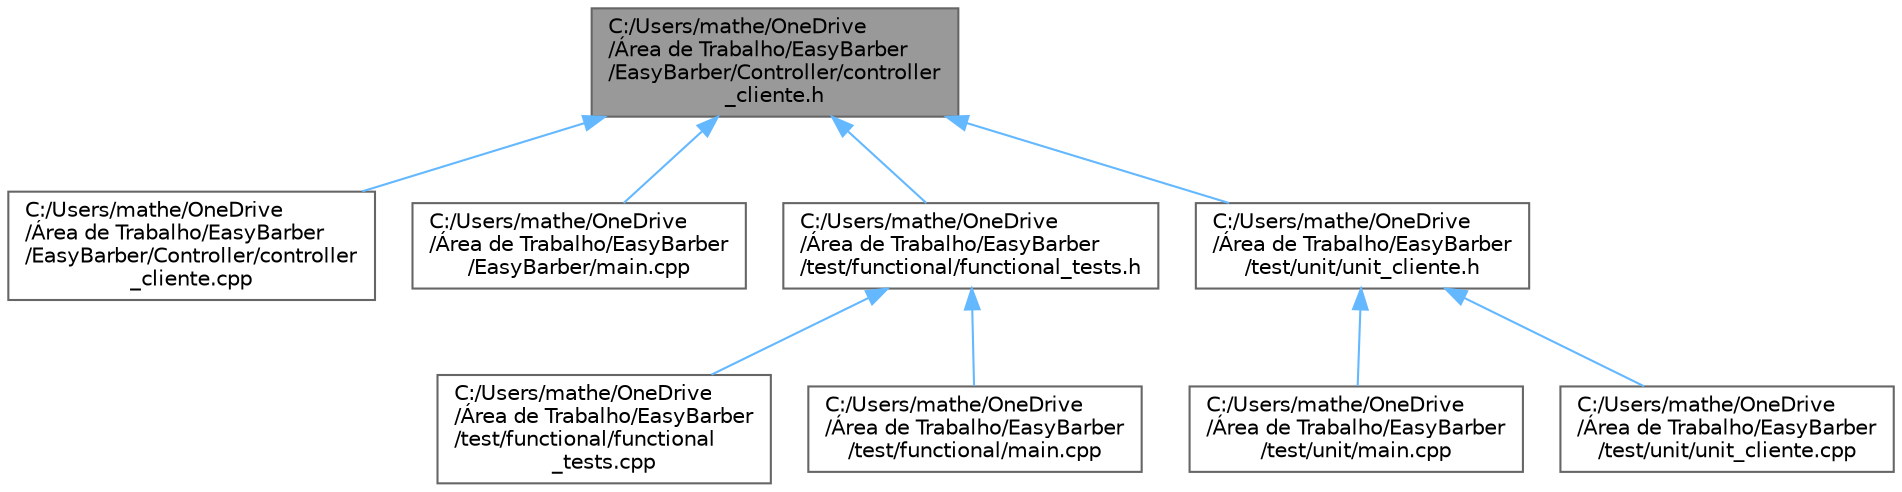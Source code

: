 digraph "C:/Users/mathe/OneDrive/Área de Trabalho/EasyBarber/EasyBarber/Controller/controller_cliente.h"
{
 // LATEX_PDF_SIZE
  bgcolor="transparent";
  edge [fontname=Helvetica,fontsize=10,labelfontname=Helvetica,labelfontsize=10];
  node [fontname=Helvetica,fontsize=10,shape=box,height=0.2,width=0.4];
  Node1 [id="Node000001",label="C:/Users/mathe/OneDrive\l/Área de Trabalho/EasyBarber\l/EasyBarber/Controller/controller\l_cliente.h",height=0.2,width=0.4,color="gray40", fillcolor="grey60", style="filled", fontcolor="black",tooltip=" "];
  Node1 -> Node2 [id="edge1_Node000001_Node000002",dir="back",color="steelblue1",style="solid",tooltip=" "];
  Node2 [id="Node000002",label="C:/Users/mathe/OneDrive\l/Área de Trabalho/EasyBarber\l/EasyBarber/Controller/controller\l_cliente.cpp",height=0.2,width=0.4,color="grey40", fillcolor="white", style="filled",URL="$controller__cliente_8cpp.html",tooltip=" "];
  Node1 -> Node3 [id="edge2_Node000001_Node000003",dir="back",color="steelblue1",style="solid",tooltip=" "];
  Node3 [id="Node000003",label="C:/Users/mathe/OneDrive\l/Área de Trabalho/EasyBarber\l/EasyBarber/main.cpp",height=0.2,width=0.4,color="grey40", fillcolor="white", style="filled",URL="$_easy_barber_2main_8cpp.html",tooltip=" "];
  Node1 -> Node4 [id="edge3_Node000001_Node000004",dir="back",color="steelblue1",style="solid",tooltip=" "];
  Node4 [id="Node000004",label="C:/Users/mathe/OneDrive\l/Área de Trabalho/EasyBarber\l/test/functional/functional_tests.h",height=0.2,width=0.4,color="grey40", fillcolor="white", style="filled",URL="$functional__tests_8h.html",tooltip=" "];
  Node4 -> Node5 [id="edge4_Node000004_Node000005",dir="back",color="steelblue1",style="solid",tooltip=" "];
  Node5 [id="Node000005",label="C:/Users/mathe/OneDrive\l/Área de Trabalho/EasyBarber\l/test/functional/functional\l_tests.cpp",height=0.2,width=0.4,color="grey40", fillcolor="white", style="filled",URL="$functional__tests_8cpp.html",tooltip=" "];
  Node4 -> Node6 [id="edge5_Node000004_Node000006",dir="back",color="steelblue1",style="solid",tooltip=" "];
  Node6 [id="Node000006",label="C:/Users/mathe/OneDrive\l/Área de Trabalho/EasyBarber\l/test/functional/main.cpp",height=0.2,width=0.4,color="grey40", fillcolor="white", style="filled",URL="$test_2functional_2main_8cpp.html",tooltip=" "];
  Node1 -> Node7 [id="edge6_Node000001_Node000007",dir="back",color="steelblue1",style="solid",tooltip=" "];
  Node7 [id="Node000007",label="C:/Users/mathe/OneDrive\l/Área de Trabalho/EasyBarber\l/test/unit/unit_cliente.h",height=0.2,width=0.4,color="grey40", fillcolor="white", style="filled",URL="$unit__cliente_8h.html",tooltip=" "];
  Node7 -> Node8 [id="edge7_Node000007_Node000008",dir="back",color="steelblue1",style="solid",tooltip=" "];
  Node8 [id="Node000008",label="C:/Users/mathe/OneDrive\l/Área de Trabalho/EasyBarber\l/test/unit/main.cpp",height=0.2,width=0.4,color="grey40", fillcolor="white", style="filled",URL="$test_2unit_2main_8cpp.html",tooltip=" "];
  Node7 -> Node9 [id="edge8_Node000007_Node000009",dir="back",color="steelblue1",style="solid",tooltip=" "];
  Node9 [id="Node000009",label="C:/Users/mathe/OneDrive\l/Área de Trabalho/EasyBarber\l/test/unit/unit_cliente.cpp",height=0.2,width=0.4,color="grey40", fillcolor="white", style="filled",URL="$unit__cliente_8cpp.html",tooltip=" "];
}
